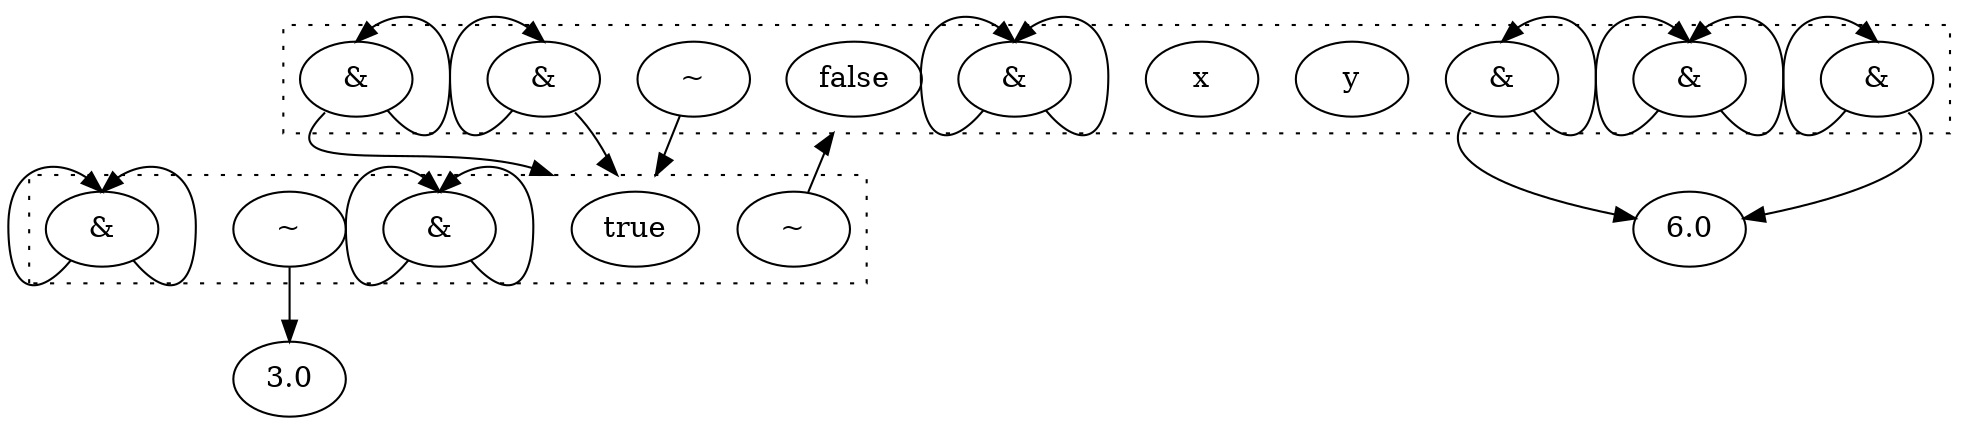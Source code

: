 digraph egraph {
  compound=true
  clusterrank=local
  subgraph cluster_0 {
    style=dotted
    0.0[label = "false"]
    0.1[label = "&"]
    0.2[label = "~"]
    0.3[label = "y"]
    0.4[label = "x"]
    0.5[label = "&"]
    0.6[label = "&"]
    0.7[label = "&"]
    0.8[label = "&"]
    0.9[label = "&"]
  }
  subgraph cluster_2 {
    style=dotted
    2.0[label = "true"]
    2.1[label = "~"]
    2.2[label = "&"]
    2.3[label = "~"]
    2.4[label = "&"]
  }
  0.1:sw -> 0.1:n [lhead = cluster_0, ]
  0.1:se -> 0.1:n [lhead = cluster_0, ]
  0.2 -> 2.0 [lhead = cluster_2, ]
  0.5:sw -> 0.5:n [lhead = cluster_0, ]
  0.5:se -> 0.5:n [lhead = cluster_0, ]
  0.6:sw -> 0.6:n [lhead = cluster_0, ]
  0.6:se -> 2.0 [lhead = cluster_2, ]
  0.7:sw -> 0.7:n [lhead = cluster_0, ]
  0.7:se -> 6.0 [lhead = cluster_2, ]
  0.8:sw -> 2.0 [lhead = cluster_2, ]
  0.8:se -> 0.8:n [lhead = cluster_0, ]
  0.9:sw -> 6.0 [lhead = cluster_2, ]
  0.9:se -> 0.9:n [lhead = cluster_0, ]
  2.1 -> 0.0 [lhead = cluster_0, ]
  2.2:sw -> 2.2:n [lhead = cluster_2, ]
  2.2:se -> 2.2:n [lhead = cluster_2, ]
  2.3 -> 3.0 [lhead = cluster_0, ]
  2.4:sw -> 2.4:n [lhead = cluster_2, ]
  2.4:se -> 2.4:n [lhead = cluster_2, ]
}